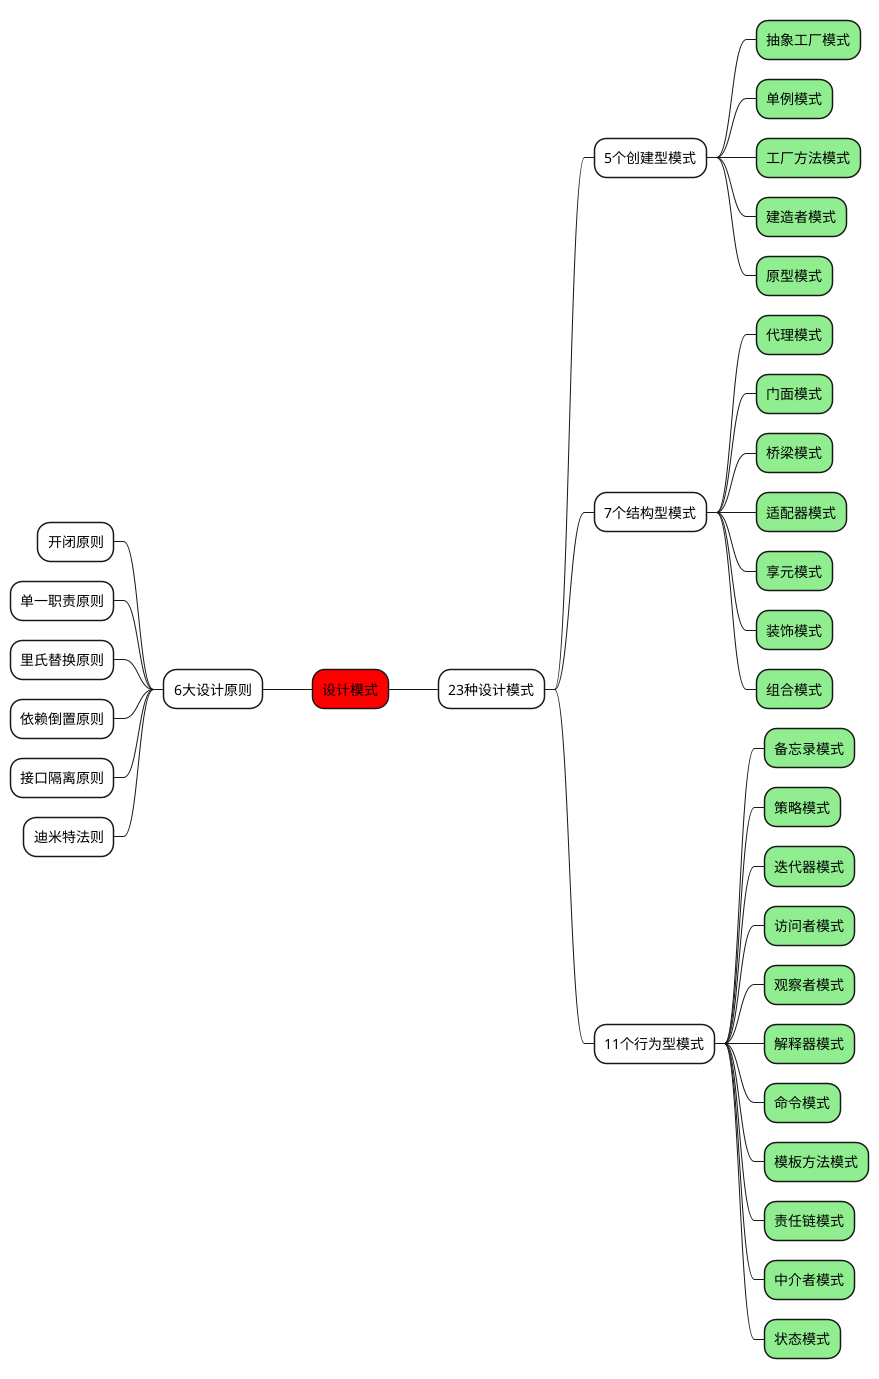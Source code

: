 @startmindmap
<style>
mindmapDiagram {
    node {
        BackgroundColor lightGreen
    }
    :depth(0) {
        BackGroundColor red
    }
    :depth(1) {
        BackGroundColor white
    }
    :depth(2) {
        BackGroundColor white
    }
}
</style>
* 设计模式
-- 6大设计原则
--- 开闭原则
--- 单一职责原则
--- 里氏替换原则
--- 依赖倒置原则
--- 接口隔离原则
--- 迪米特法则
++ 23种设计模式
+++ 5个创建型模式
++++ 抽象工厂模式
++++ 单例模式
++++ 工厂方法模式
++++ 建造者模式
++++ 原型模式
+++ 7个结构型模式
++++ 代理模式
++++ 门面模式
++++ 桥梁模式
++++ 适配器模式
++++ 享元模式
++++ 装饰模式
++++ 组合模式
+++ 11个行为型模式
++++ 备忘录模式
++++ 策略模式
++++ 迭代器模式
++++ 访问者模式
++++ 观察者模式
++++ 解释器模式
++++ 命令模式
++++ 模板方法模式
++++ 责任链模式
++++ 中介者模式
++++ 状态模式
@endmindmap
